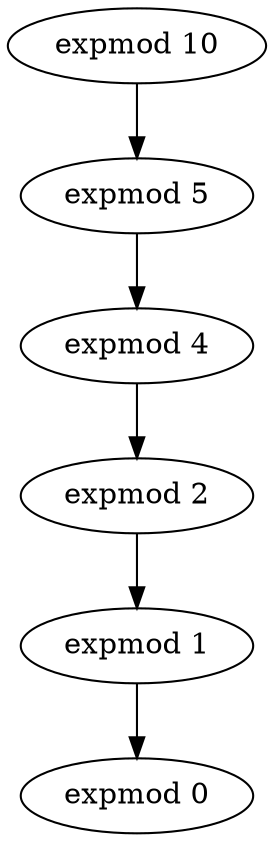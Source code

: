 digraph sample {
    "expmod 10" -> "expmod 5";
    "expmod 5" -> "expmod 4";
    "expmod 4" -> "expmod 2";
    "expmod 2" -> "expmod 1";
    "expmod 1" -> "expmod 0";
}
